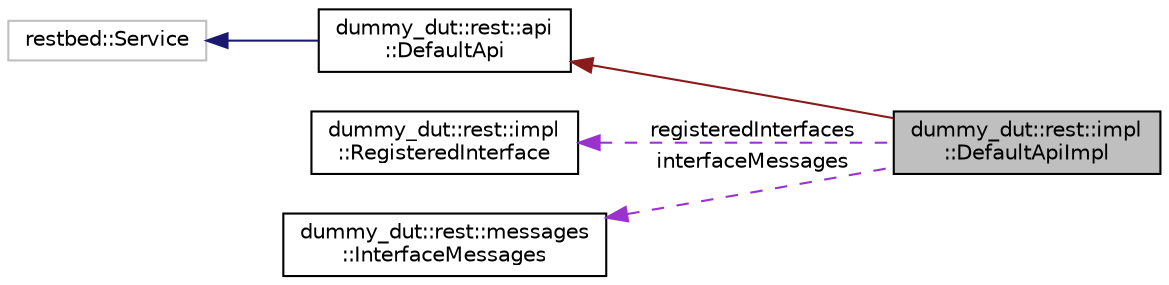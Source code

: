 digraph "dummy_dut::rest::impl::DefaultApiImpl"
{
 // LATEX_PDF_SIZE
  edge [fontname="Helvetica",fontsize="10",labelfontname="Helvetica",labelfontsize="10"];
  node [fontname="Helvetica",fontsize="10",shape=record];
  rankdir="LR";
  Node1 [label="dummy_dut::rest::impl\l::DefaultApiImpl",height=0.2,width=0.4,color="black", fillcolor="grey75", style="filled", fontcolor="black",tooltip=" "];
  Node2 -> Node1 [dir="back",color="firebrick4",fontsize="10",style="solid",fontname="Helvetica"];
  Node2 [label="dummy_dut::rest::api\l::DefaultApi",height=0.2,width=0.4,color="black", fillcolor="white", style="filled",URL="$classdummy__dut_1_1rest_1_1api_1_1DefaultApi.html",tooltip=" "];
  Node3 -> Node2 [dir="back",color="midnightblue",fontsize="10",style="solid",fontname="Helvetica"];
  Node3 [label="restbed::Service",height=0.2,width=0.4,color="grey75", fillcolor="white", style="filled",tooltip=" "];
  Node4 -> Node1 [dir="back",color="darkorchid3",fontsize="10",style="dashed",label=" registeredInterfaces" ,fontname="Helvetica"];
  Node4 [label="dummy_dut::rest::impl\l::RegisteredInterface",height=0.2,width=0.4,color="black", fillcolor="white", style="filled",URL="$classdummy__dut_1_1rest_1_1impl_1_1RegisteredInterface.html",tooltip=" "];
  Node5 -> Node1 [dir="back",color="darkorchid3",fontsize="10",style="dashed",label=" interfaceMessages" ,fontname="Helvetica"];
  Node5 [label="dummy_dut::rest::messages\l::InterfaceMessages",height=0.2,width=0.4,color="black", fillcolor="white", style="filled",URL="$classdummy__dut_1_1rest_1_1messages_1_1InterfaceMessages.html",tooltip=" "];
}
